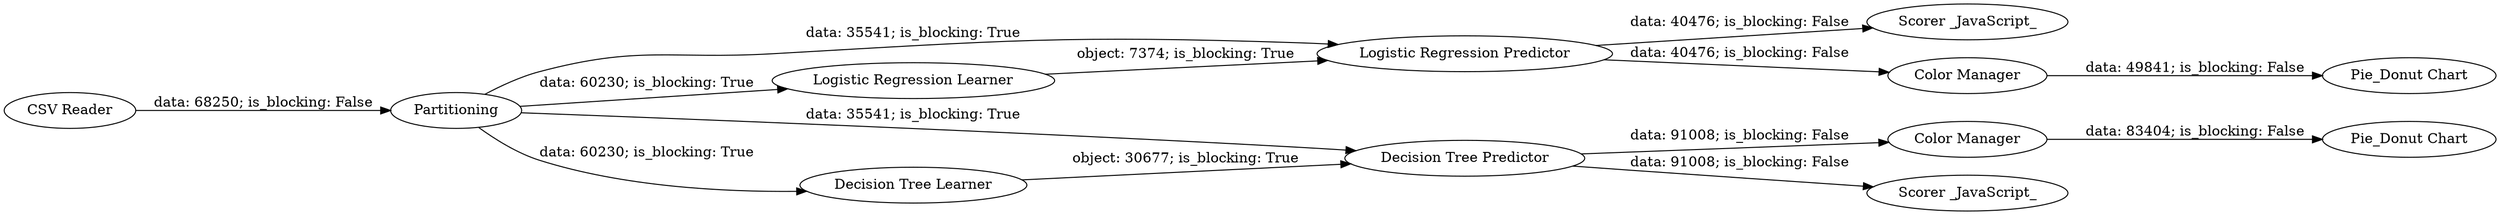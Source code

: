 digraph {
	"-798545842610133399_330" [label="Logistic Regression Predictor"]
	"-798545842610133399_332" [label=Partitioning]
	"-798545842610133399_335" [label="Color Manager"]
	"-798545842610133399_336" [label="Scorer _JavaScript_"]
	"-798545842610133399_333" [label="Decision Tree Learner"]
	"-798545842610133399_331" [label="Pie_Donut Chart"]
	"-798545842610133399_327" [label="Pie_Donut Chart"]
	"-798545842610133399_326" [label="Color Manager"]
	"-798545842610133399_337" [label="Scorer _JavaScript_"]
	"-798545842610133399_93" [label="CSV Reader"]
	"-798545842610133399_328" [label="Decision Tree Predictor"]
	"-798545842610133399_334" [label="Logistic Regression Learner"]
	"-798545842610133399_328" -> "-798545842610133399_337" [label="data: 91008; is_blocking: False"]
	"-798545842610133399_332" -> "-798545842610133399_333" [label="data: 60230; is_blocking: True"]
	"-798545842610133399_333" -> "-798545842610133399_328" [label="object: 30677; is_blocking: True"]
	"-798545842610133399_330" -> "-798545842610133399_336" [label="data: 40476; is_blocking: False"]
	"-798545842610133399_334" -> "-798545842610133399_330" [label="object: 7374; is_blocking: True"]
	"-798545842610133399_335" -> "-798545842610133399_327" [label="data: 83404; is_blocking: False"]
	"-798545842610133399_93" -> "-798545842610133399_332" [label="data: 68250; is_blocking: False"]
	"-798545842610133399_328" -> "-798545842610133399_335" [label="data: 91008; is_blocking: False"]
	"-798545842610133399_330" -> "-798545842610133399_326" [label="data: 40476; is_blocking: False"]
	"-798545842610133399_332" -> "-798545842610133399_330" [label="data: 35541; is_blocking: True"]
	"-798545842610133399_326" -> "-798545842610133399_331" [label="data: 49841; is_blocking: False"]
	"-798545842610133399_332" -> "-798545842610133399_334" [label="data: 60230; is_blocking: True"]
	"-798545842610133399_332" -> "-798545842610133399_328" [label="data: 35541; is_blocking: True"]
	rankdir=LR
}

